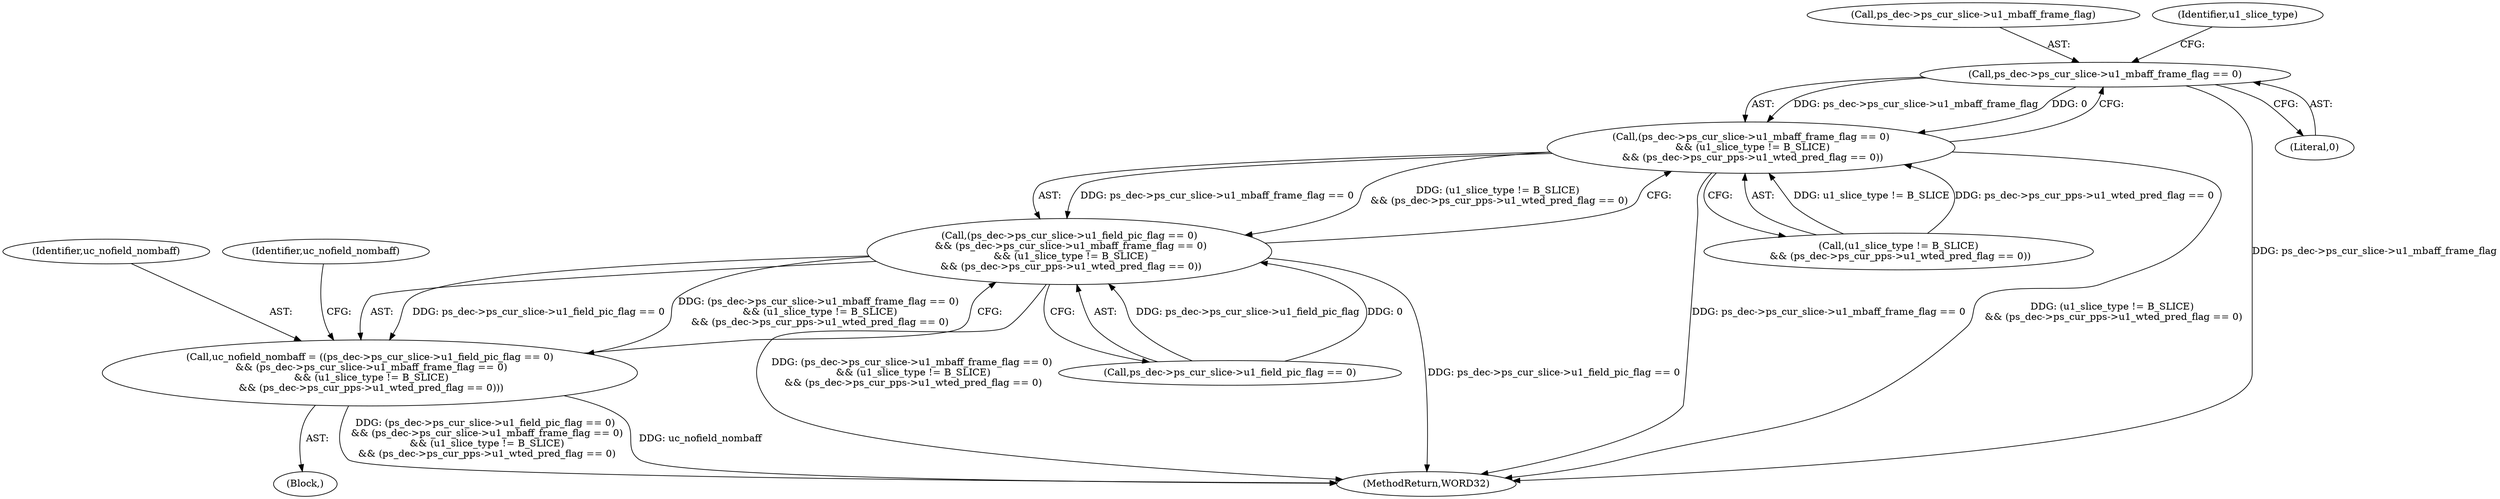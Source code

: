 digraph "0_Android_0b23c81c3dd9ec38f7e6806a3955fed1925541a0_2@pointer" {
"1001787" [label="(Call,ps_dec->ps_cur_slice->u1_mbaff_frame_flag == 0)"];
"1001786" [label="(Call,(ps_dec->ps_cur_slice->u1_mbaff_frame_flag == 0)\n && (u1_slice_type != B_SLICE)\n && (ps_dec->ps_cur_pps->u1_wted_pred_flag == 0))"];
"1001778" [label="(Call,(ps_dec->ps_cur_slice->u1_field_pic_flag == 0)\n && (ps_dec->ps_cur_slice->u1_mbaff_frame_flag == 0)\n && (u1_slice_type != B_SLICE)\n && (ps_dec->ps_cur_pps->u1_wted_pred_flag == 0))"];
"1001776" [label="(Call,uc_nofield_nombaff = ((ps_dec->ps_cur_slice->u1_field_pic_flag == 0)\n && (ps_dec->ps_cur_slice->u1_mbaff_frame_flag == 0)\n && (u1_slice_type != B_SLICE)\n && (ps_dec->ps_cur_pps->u1_wted_pred_flag == 0)))"];
"1001788" [label="(Call,ps_dec->ps_cur_slice->u1_mbaff_frame_flag)"];
"1001794" [label="(Call,(u1_slice_type != B_SLICE)\n && (ps_dec->ps_cur_pps->u1_wted_pred_flag == 0))"];
"1001776" [label="(Call,uc_nofield_nombaff = ((ps_dec->ps_cur_slice->u1_field_pic_flag == 0)\n && (ps_dec->ps_cur_slice->u1_mbaff_frame_flag == 0)\n && (u1_slice_type != B_SLICE)\n && (ps_dec->ps_cur_pps->u1_wted_pred_flag == 0)))"];
"1001779" [label="(Call,ps_dec->ps_cur_slice->u1_field_pic_flag == 0)"];
"1001787" [label="(Call,ps_dec->ps_cur_slice->u1_mbaff_frame_flag == 0)"];
"1001777" [label="(Identifier,uc_nofield_nombaff)"];
"1001796" [label="(Identifier,u1_slice_type)"];
"1001786" [label="(Call,(ps_dec->ps_cur_slice->u1_mbaff_frame_flag == 0)\n && (u1_slice_type != B_SLICE)\n && (ps_dec->ps_cur_pps->u1_wted_pred_flag == 0))"];
"1002619" [label="(MethodReturn,WORD32)"];
"1001806" [label="(Identifier,uc_nofield_nombaff)"];
"1001778" [label="(Call,(ps_dec->ps_cur_slice->u1_field_pic_flag == 0)\n && (ps_dec->ps_cur_slice->u1_mbaff_frame_flag == 0)\n && (u1_slice_type != B_SLICE)\n && (ps_dec->ps_cur_pps->u1_wted_pred_flag == 0))"];
"1001774" [label="(Block,)"];
"1001793" [label="(Literal,0)"];
"1001787" -> "1001786"  [label="AST: "];
"1001787" -> "1001793"  [label="CFG: "];
"1001788" -> "1001787"  [label="AST: "];
"1001793" -> "1001787"  [label="AST: "];
"1001796" -> "1001787"  [label="CFG: "];
"1001786" -> "1001787"  [label="CFG: "];
"1001787" -> "1002619"  [label="DDG: ps_dec->ps_cur_slice->u1_mbaff_frame_flag"];
"1001787" -> "1001786"  [label="DDG: ps_dec->ps_cur_slice->u1_mbaff_frame_flag"];
"1001787" -> "1001786"  [label="DDG: 0"];
"1001786" -> "1001778"  [label="AST: "];
"1001786" -> "1001794"  [label="CFG: "];
"1001794" -> "1001786"  [label="AST: "];
"1001778" -> "1001786"  [label="CFG: "];
"1001786" -> "1002619"  [label="DDG: ps_dec->ps_cur_slice->u1_mbaff_frame_flag == 0"];
"1001786" -> "1002619"  [label="DDG: (u1_slice_type != B_SLICE)\n && (ps_dec->ps_cur_pps->u1_wted_pred_flag == 0)"];
"1001786" -> "1001778"  [label="DDG: ps_dec->ps_cur_slice->u1_mbaff_frame_flag == 0"];
"1001786" -> "1001778"  [label="DDG: (u1_slice_type != B_SLICE)\n && (ps_dec->ps_cur_pps->u1_wted_pred_flag == 0)"];
"1001794" -> "1001786"  [label="DDG: u1_slice_type != B_SLICE"];
"1001794" -> "1001786"  [label="DDG: ps_dec->ps_cur_pps->u1_wted_pred_flag == 0"];
"1001778" -> "1001776"  [label="AST: "];
"1001778" -> "1001779"  [label="CFG: "];
"1001779" -> "1001778"  [label="AST: "];
"1001776" -> "1001778"  [label="CFG: "];
"1001778" -> "1002619"  [label="DDG: (ps_dec->ps_cur_slice->u1_mbaff_frame_flag == 0)\n && (u1_slice_type != B_SLICE)\n && (ps_dec->ps_cur_pps->u1_wted_pred_flag == 0)"];
"1001778" -> "1002619"  [label="DDG: ps_dec->ps_cur_slice->u1_field_pic_flag == 0"];
"1001778" -> "1001776"  [label="DDG: ps_dec->ps_cur_slice->u1_field_pic_flag == 0"];
"1001778" -> "1001776"  [label="DDG: (ps_dec->ps_cur_slice->u1_mbaff_frame_flag == 0)\n && (u1_slice_type != B_SLICE)\n && (ps_dec->ps_cur_pps->u1_wted_pred_flag == 0)"];
"1001779" -> "1001778"  [label="DDG: ps_dec->ps_cur_slice->u1_field_pic_flag"];
"1001779" -> "1001778"  [label="DDG: 0"];
"1001776" -> "1001774"  [label="AST: "];
"1001777" -> "1001776"  [label="AST: "];
"1001806" -> "1001776"  [label="CFG: "];
"1001776" -> "1002619"  [label="DDG: (ps_dec->ps_cur_slice->u1_field_pic_flag == 0)\n && (ps_dec->ps_cur_slice->u1_mbaff_frame_flag == 0)\n && (u1_slice_type != B_SLICE)\n && (ps_dec->ps_cur_pps->u1_wted_pred_flag == 0)"];
"1001776" -> "1002619"  [label="DDG: uc_nofield_nombaff"];
}
